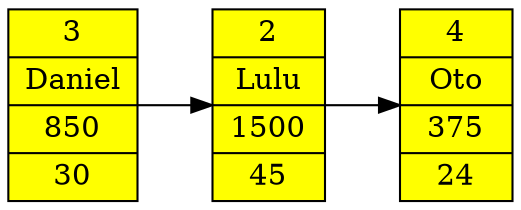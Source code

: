 digraph G{ 
rankdir=LR
node[ shape = record, style="filled", color="black", fillcolor="yellow"];
Nodo0[label = "3 | Daniel | 850 | 30 "]
Nodo1[label = "2 | Lulu | 1500 | 45 "]
Nodo0 -> Nodo1;
Nodo2[label = "4 | Oto | 375 | 24 "]
Nodo1 -> Nodo2;
}